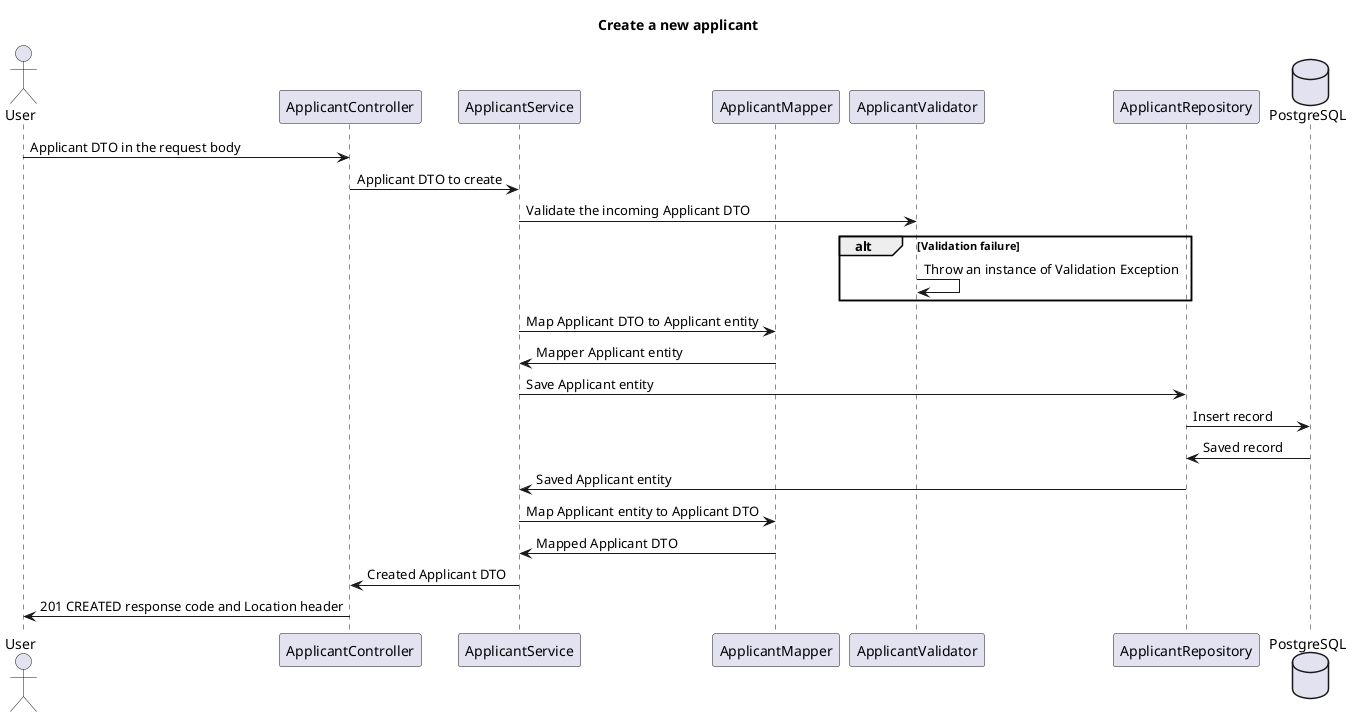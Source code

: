 @startuml Create a new applicant
    title Create a new applicant

    actor User as user
    participant ApplicantController as applicantController
    participant ApplicantService as applicantService
    participant ApplicantMapper as applicantMapper
    participant ApplicantValidator as applicantValidator
    participant ApplicantRepository as applicantRepository
    database PostgreSQL as db

    user -> applicantController: Applicant DTO in the request body
        applicantController -> applicantService: Applicant DTO to create

            applicantService -> applicantValidator: Validate the incoming Applicant DTO
            alt Validation failure
                applicantValidator -> applicantValidator: Throw an instance of Validation Exception
            end

            applicantService -> applicantMapper: Map Applicant DTO to Applicant entity
            applicantMapper -> applicantService: Mapper Applicant entity

            applicantService -> applicantRepository: Save Applicant entity
                applicantRepository -> db: Insert record
                db -> applicantRepository: Saved record
            applicantRepository -> applicantService: Saved Applicant entity

            applicantService -> applicantMapper: Map Applicant entity to Applicant DTO
            applicantMapper -> applicantService: Mapped Applicant DTO

        applicantService -> applicantController: Created Applicant DTO
    applicantController -> user: 201 CREATED response code and Location header
@enduml